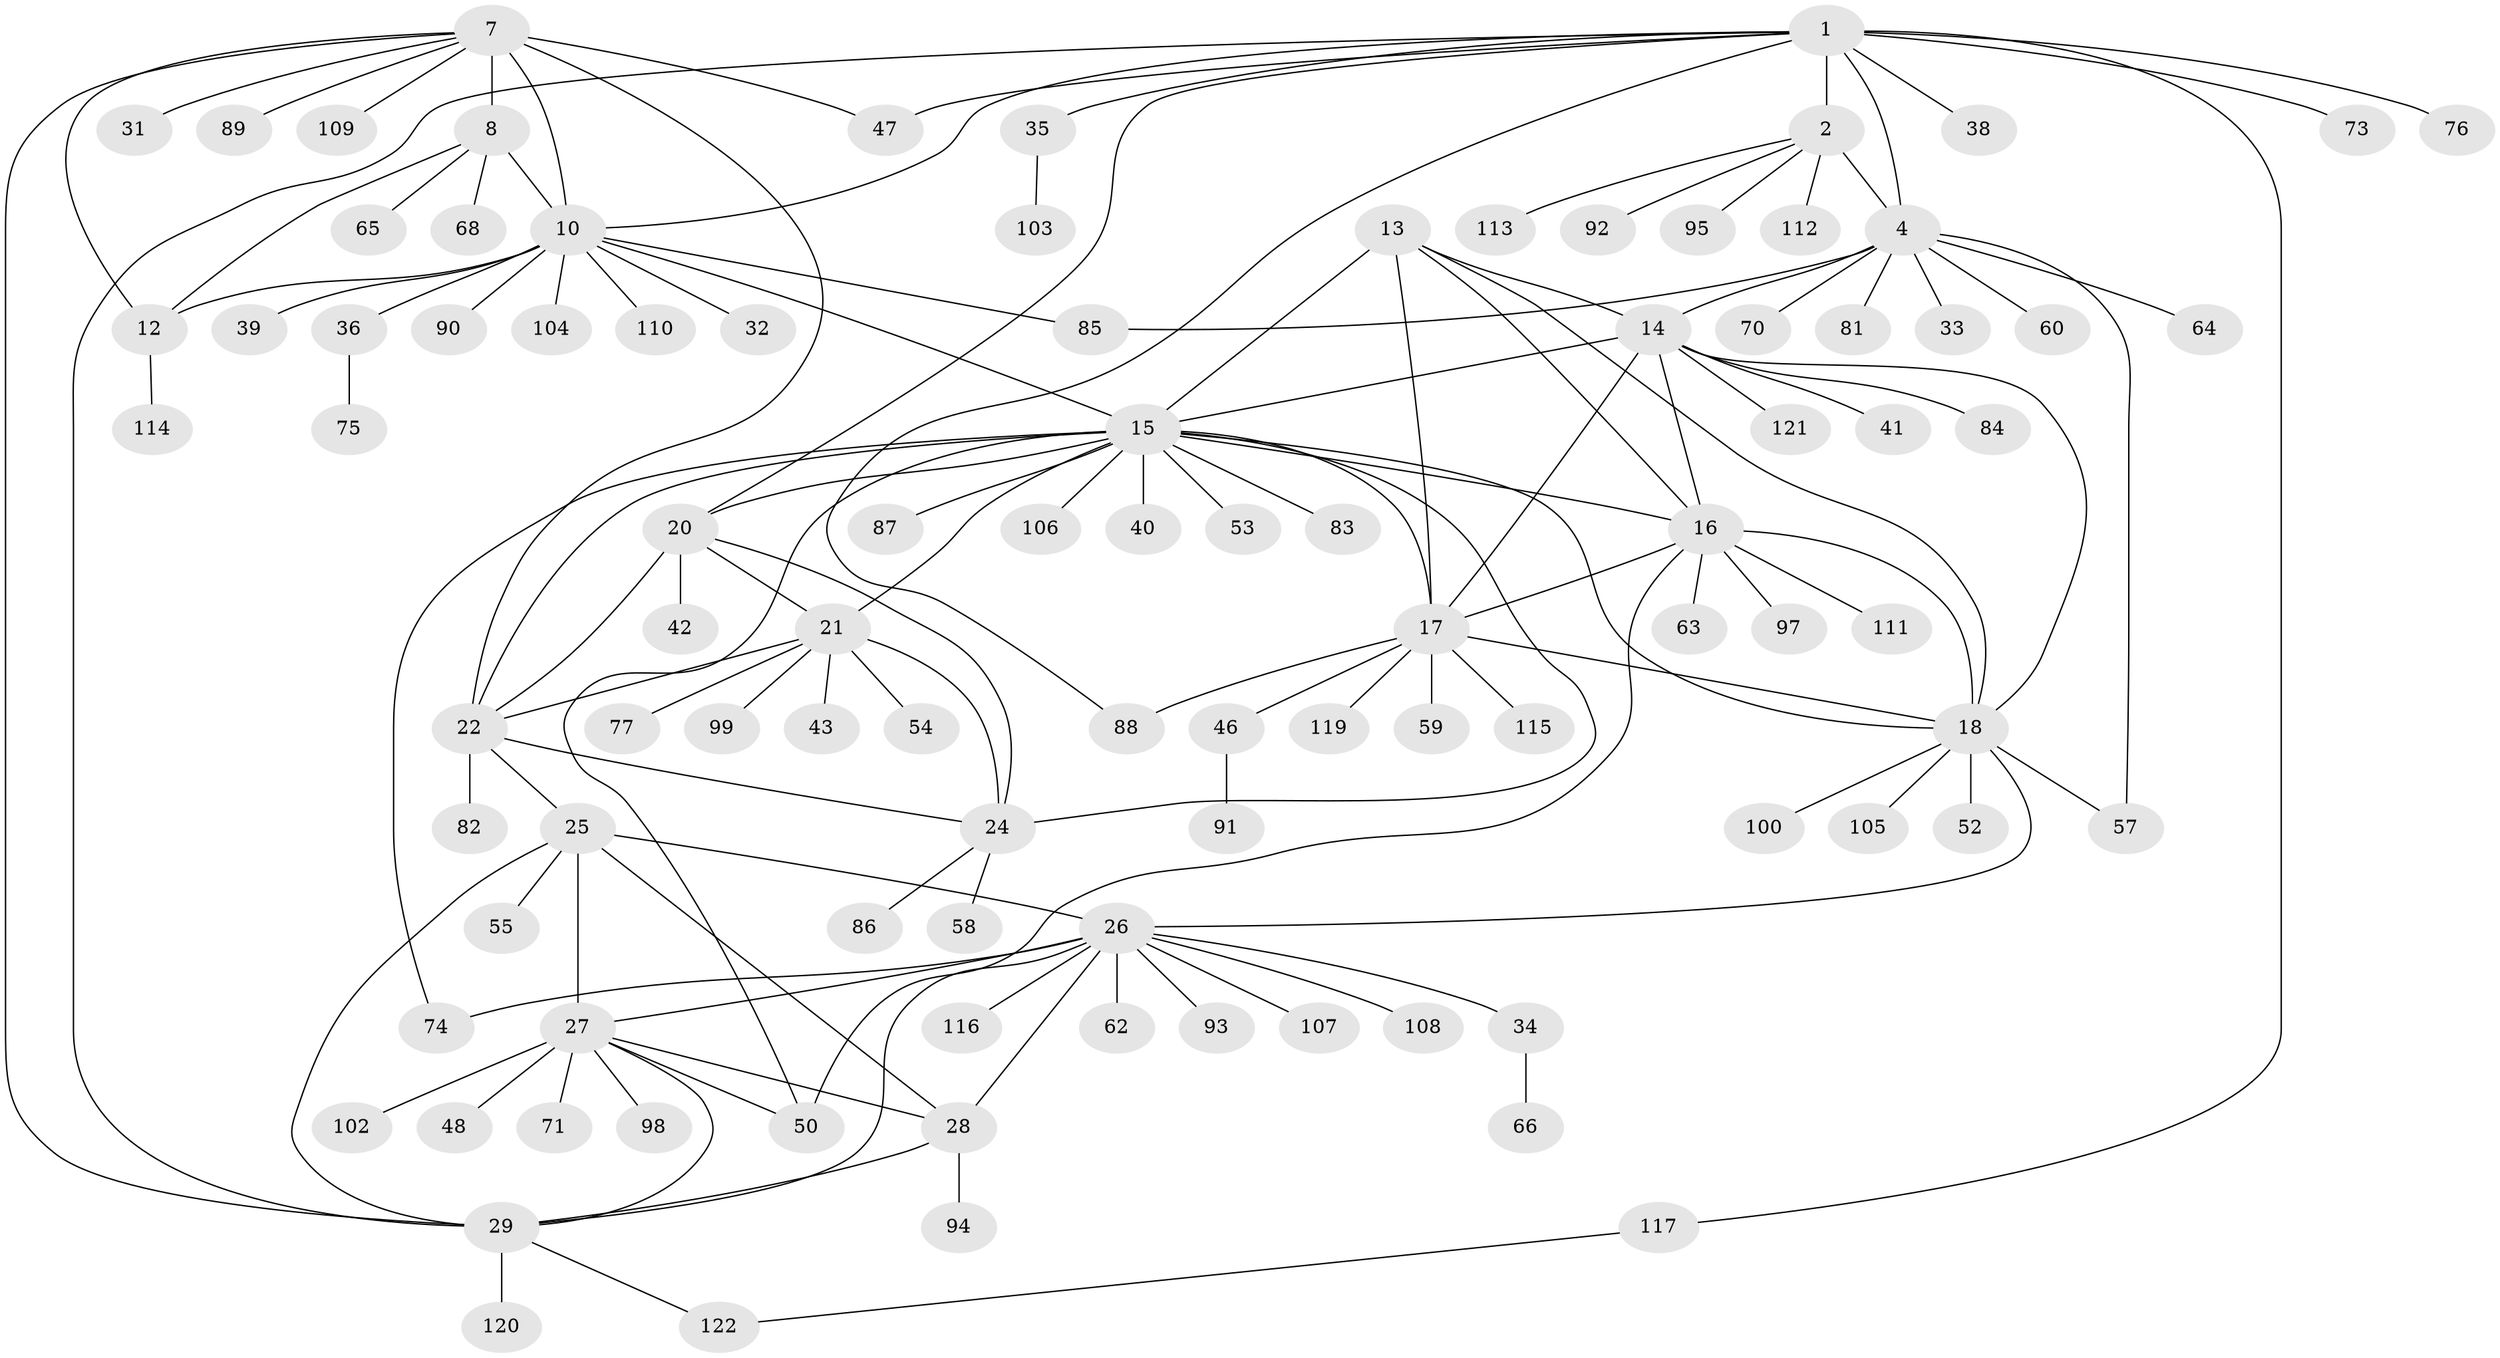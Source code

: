 // Generated by graph-tools (version 1.1) at 2025/24/03/03/25 07:24:09]
// undirected, 98 vertices, 137 edges
graph export_dot {
graph [start="1"]
  node [color=gray90,style=filled];
  1 [super="+3"];
  2 [super="+5"];
  4 [super="+6"];
  7 [super="+9"];
  8 [super="+37"];
  10 [super="+11"];
  12;
  13;
  14 [super="+101"];
  15 [super="+19"];
  16 [super="+44"];
  17 [super="+80"];
  18 [super="+69"];
  20;
  21 [super="+23"];
  22 [super="+79"];
  24 [super="+51"];
  25 [super="+30"];
  26 [super="+67"];
  27 [super="+45"];
  28 [super="+72"];
  29 [super="+49"];
  31;
  32;
  33;
  34;
  35 [super="+56"];
  36 [super="+118"];
  38;
  39;
  40;
  41;
  42;
  43;
  46;
  47;
  48 [super="+123"];
  50 [super="+78"];
  52;
  53 [super="+61"];
  54;
  55;
  57;
  58;
  59;
  60;
  62;
  63 [super="+96"];
  64;
  65;
  66;
  68;
  70;
  71;
  73;
  74;
  75;
  76;
  77;
  81;
  82;
  83;
  84;
  85;
  86;
  87;
  88;
  89;
  90;
  91;
  92;
  93;
  94;
  95;
  97;
  98;
  99;
  100;
  102;
  103;
  104;
  105;
  106;
  107;
  108;
  109;
  110;
  111;
  112;
  113;
  114;
  115;
  116;
  117;
  119;
  120;
  121;
  122;
  1 -- 2 [weight=4];
  1 -- 4 [weight=4];
  1 -- 20;
  1 -- 38;
  1 -- 47;
  1 -- 76;
  1 -- 117;
  1 -- 35;
  1 -- 73;
  1 -- 10;
  1 -- 88;
  1 -- 29;
  2 -- 4 [weight=4];
  2 -- 92;
  2 -- 95;
  2 -- 112;
  2 -- 113;
  4 -- 70;
  4 -- 64;
  4 -- 33;
  4 -- 14;
  4 -- 81;
  4 -- 85;
  4 -- 57;
  4 -- 60;
  7 -- 8 [weight=2];
  7 -- 10 [weight=4];
  7 -- 12 [weight=2];
  7 -- 22;
  7 -- 47;
  7 -- 89;
  7 -- 109;
  7 -- 29;
  7 -- 31;
  8 -- 10 [weight=2];
  8 -- 12;
  8 -- 68;
  8 -- 65;
  10 -- 12 [weight=2];
  10 -- 32;
  10 -- 36;
  10 -- 39;
  10 -- 85;
  10 -- 90;
  10 -- 104;
  10 -- 110;
  10 -- 15;
  12 -- 114;
  13 -- 14;
  13 -- 15;
  13 -- 16;
  13 -- 17;
  13 -- 18;
  14 -- 15;
  14 -- 16;
  14 -- 17;
  14 -- 18;
  14 -- 41;
  14 -- 84;
  14 -- 121;
  15 -- 16;
  15 -- 17;
  15 -- 18;
  15 -- 50;
  15 -- 53;
  15 -- 40;
  15 -- 74;
  15 -- 106;
  15 -- 83;
  15 -- 20;
  15 -- 21 [weight=2];
  15 -- 22;
  15 -- 24;
  15 -- 87;
  16 -- 17;
  16 -- 18;
  16 -- 63;
  16 -- 97;
  16 -- 111;
  16 -- 50;
  17 -- 18;
  17 -- 46;
  17 -- 59;
  17 -- 115;
  17 -- 119;
  17 -- 88;
  18 -- 26;
  18 -- 52;
  18 -- 57;
  18 -- 100;
  18 -- 105;
  20 -- 21 [weight=2];
  20 -- 22;
  20 -- 24;
  20 -- 42;
  21 -- 22 [weight=2];
  21 -- 24 [weight=2];
  21 -- 43;
  21 -- 99;
  21 -- 77;
  21 -- 54;
  22 -- 24;
  22 -- 25;
  22 -- 82;
  24 -- 58;
  24 -- 86;
  25 -- 26 [weight=2];
  25 -- 27 [weight=2];
  25 -- 28 [weight=2];
  25 -- 29 [weight=2];
  25 -- 55;
  26 -- 27;
  26 -- 28;
  26 -- 29;
  26 -- 34;
  26 -- 62;
  26 -- 74;
  26 -- 107;
  26 -- 116;
  26 -- 108;
  26 -- 93;
  27 -- 28;
  27 -- 29;
  27 -- 48;
  27 -- 50;
  27 -- 71;
  27 -- 98;
  27 -- 102;
  28 -- 29;
  28 -- 94;
  29 -- 120;
  29 -- 122;
  34 -- 66;
  35 -- 103;
  36 -- 75;
  46 -- 91;
  117 -- 122;
}
